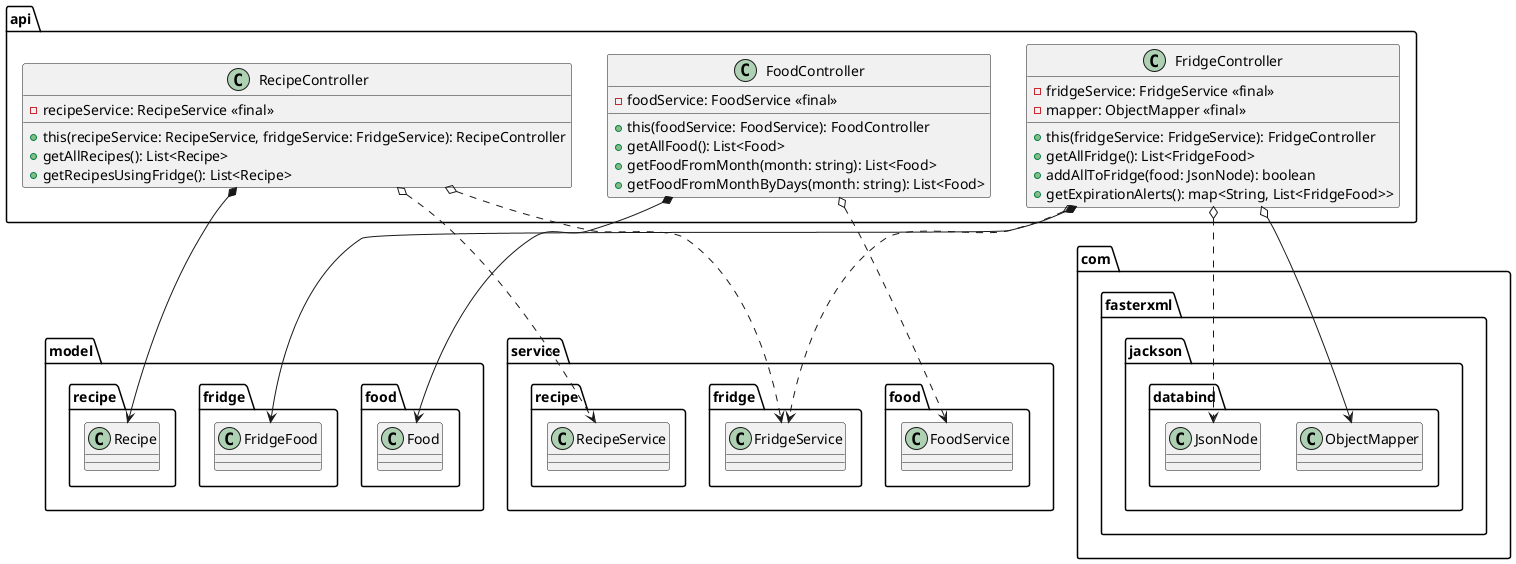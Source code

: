 @startuml api

package model {
    package food {
        class Food {}
    }

    package fridge {
        class FridgeFood {}
    }

    package recipe {
        class Recipe {}
    }
}

package com.fasterxml.jackson.databind {
    class ObjectMapper {}
    class JsonNode {}
}

package service.food {
    class FoodService {}
}

package service.fridge {
    class FridgeService {}
}

package service.recipe {
    class RecipeService {}
}

package api {
    class FoodController {
        - foodService: FoodService <<final>>
        + this(foodService: FoodService): FoodController
        + getAllFood(): List<Food>
        + getFoodFromMonth(month: string): List<Food>
        + getFoodFromMonthByDays(month: string): List<Food>
    }

    class FridgeController {
        - fridgeService: FridgeService <<final>>
        - mapper: ObjectMapper <<final>>
        + this(fridgeService: FridgeService): FridgeController
        + getAllFridge(): List<FridgeFood>
        + addAllToFridge(food: JsonNode): boolean
        + getExpirationAlerts(): map<String, List<FridgeFood>>
    }

    class RecipeController {
        - recipeService: RecipeService <<final>>
        + this(recipeService: RecipeService, fridgeService: FridgeService): RecipeController
        + getAllRecipes(): List<Recipe>
        + getRecipesUsingFridge(): List<Recipe>
    }
}

FoodController *--> Food
FoodController o..> FoodService

FridgeController *--> FridgeFood
FridgeController o--> ObjectMapper
FridgeController o..> FridgeService
FridgeController o..> JsonNode

RecipeController *--> Recipe
RecipeController o..> RecipeService
RecipeController o..> FridgeService
@enduml